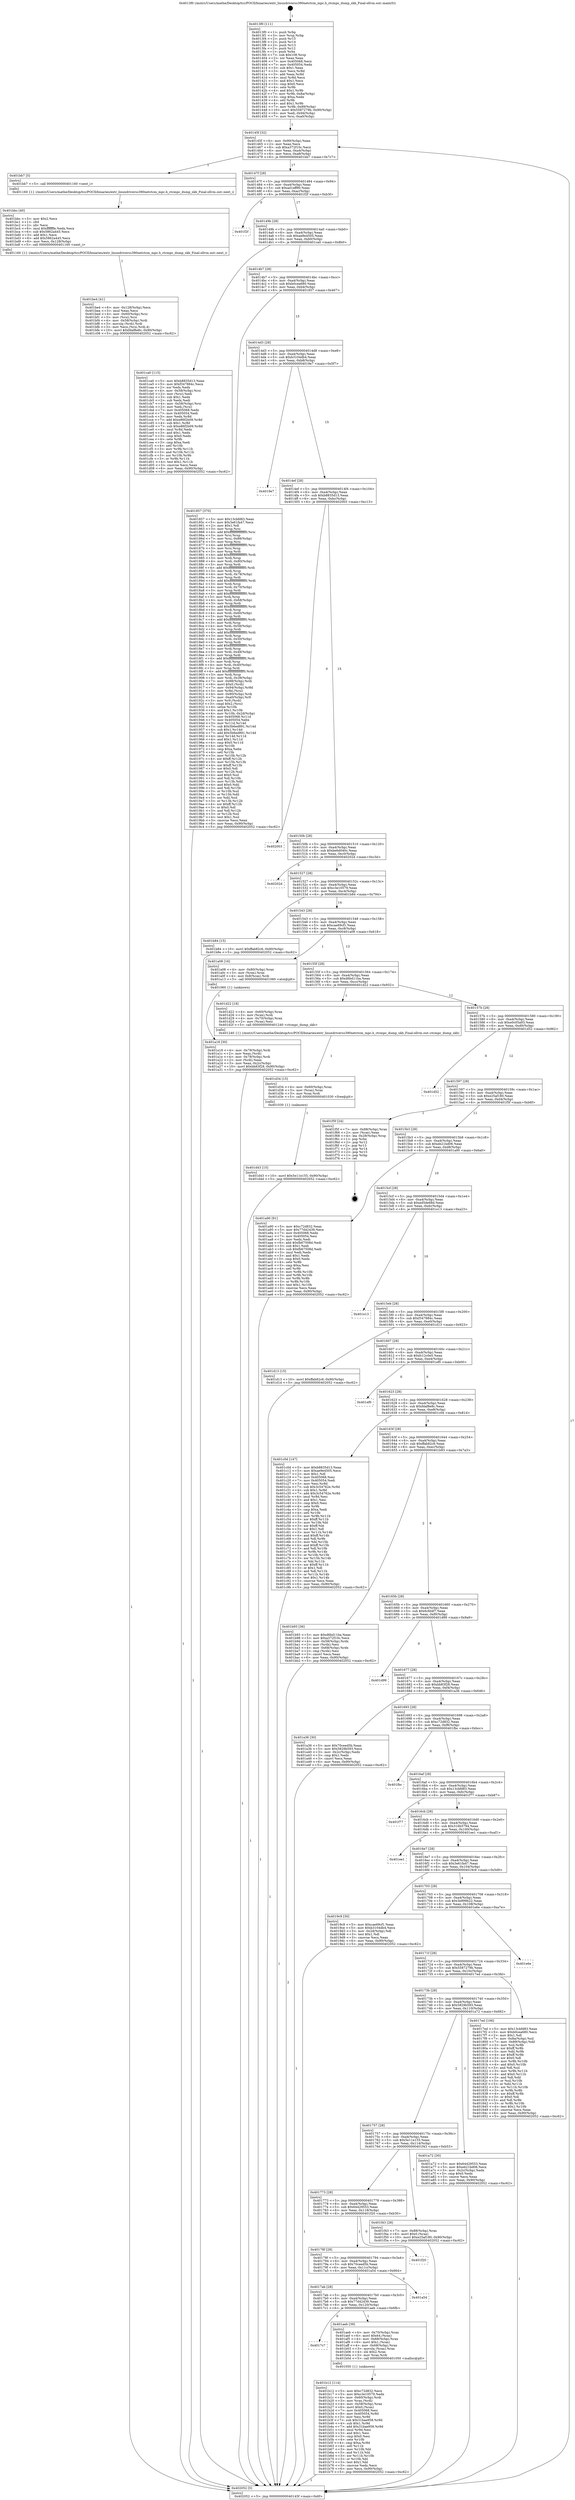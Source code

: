 digraph "0x4013f0" {
  label = "0x4013f0 (/mnt/c/Users/mathe/Desktop/tcc/POCII/binaries/extr_linuxdriverss390netctcm_mpc.h_ctcmpc_dump_skb_Final-ollvm.out::main(0))"
  labelloc = "t"
  node[shape=record]

  Entry [label="",width=0.3,height=0.3,shape=circle,fillcolor=black,style=filled]
  "0x40145f" [label="{
     0x40145f [32]\l
     | [instrs]\l
     &nbsp;&nbsp;0x40145f \<+6\>: mov -0x90(%rbp),%eax\l
     &nbsp;&nbsp;0x401465 \<+2\>: mov %eax,%ecx\l
     &nbsp;&nbsp;0x401467 \<+6\>: sub $0xa372f10c,%ecx\l
     &nbsp;&nbsp;0x40146d \<+6\>: mov %eax,-0xa4(%rbp)\l
     &nbsp;&nbsp;0x401473 \<+6\>: mov %ecx,-0xa8(%rbp)\l
     &nbsp;&nbsp;0x401479 \<+6\>: je 0000000000401bb7 \<main+0x7c7\>\l
  }"]
  "0x401bb7" [label="{
     0x401bb7 [5]\l
     | [instrs]\l
     &nbsp;&nbsp;0x401bb7 \<+5\>: call 0000000000401160 \<next_i\>\l
     | [calls]\l
     &nbsp;&nbsp;0x401160 \{1\} (/mnt/c/Users/mathe/Desktop/tcc/POCII/binaries/extr_linuxdriverss390netctcm_mpc.h_ctcmpc_dump_skb_Final-ollvm.out::next_i)\l
  }"]
  "0x40147f" [label="{
     0x40147f [28]\l
     | [instrs]\l
     &nbsp;&nbsp;0x40147f \<+5\>: jmp 0000000000401484 \<main+0x94\>\l
     &nbsp;&nbsp;0x401484 \<+6\>: mov -0xa4(%rbp),%eax\l
     &nbsp;&nbsp;0x40148a \<+5\>: sub $0xad1eff90,%eax\l
     &nbsp;&nbsp;0x40148f \<+6\>: mov %eax,-0xac(%rbp)\l
     &nbsp;&nbsp;0x401495 \<+6\>: je 0000000000401f2f \<main+0xb3f\>\l
  }"]
  Exit [label="",width=0.3,height=0.3,shape=circle,fillcolor=black,style=filled,peripheries=2]
  "0x401f2f" [label="{
     0x401f2f\l
  }", style=dashed]
  "0x40149b" [label="{
     0x40149b [28]\l
     | [instrs]\l
     &nbsp;&nbsp;0x40149b \<+5\>: jmp 00000000004014a0 \<main+0xb0\>\l
     &nbsp;&nbsp;0x4014a0 \<+6\>: mov -0xa4(%rbp),%eax\l
     &nbsp;&nbsp;0x4014a6 \<+5\>: sub $0xae9e4505,%eax\l
     &nbsp;&nbsp;0x4014ab \<+6\>: mov %eax,-0xb0(%rbp)\l
     &nbsp;&nbsp;0x4014b1 \<+6\>: je 0000000000401ca0 \<main+0x8b0\>\l
  }"]
  "0x401d43" [label="{
     0x401d43 [15]\l
     | [instrs]\l
     &nbsp;&nbsp;0x401d43 \<+10\>: movl $0x5e11e155,-0x90(%rbp)\l
     &nbsp;&nbsp;0x401d4d \<+5\>: jmp 0000000000402052 \<main+0xc62\>\l
  }"]
  "0x401ca0" [label="{
     0x401ca0 [115]\l
     | [instrs]\l
     &nbsp;&nbsp;0x401ca0 \<+5\>: mov $0xb8835d13,%eax\l
     &nbsp;&nbsp;0x401ca5 \<+5\>: mov $0xf347884c,%ecx\l
     &nbsp;&nbsp;0x401caa \<+2\>: xor %edx,%edx\l
     &nbsp;&nbsp;0x401cac \<+4\>: mov -0x58(%rbp),%rsi\l
     &nbsp;&nbsp;0x401cb0 \<+2\>: mov (%rsi),%edi\l
     &nbsp;&nbsp;0x401cb2 \<+3\>: sub $0x1,%edx\l
     &nbsp;&nbsp;0x401cb5 \<+2\>: sub %edx,%edi\l
     &nbsp;&nbsp;0x401cb7 \<+4\>: mov -0x58(%rbp),%rsi\l
     &nbsp;&nbsp;0x401cbb \<+2\>: mov %edi,(%rsi)\l
     &nbsp;&nbsp;0x401cbd \<+7\>: mov 0x405068,%edx\l
     &nbsp;&nbsp;0x401cc4 \<+7\>: mov 0x405054,%edi\l
     &nbsp;&nbsp;0x401ccb \<+3\>: mov %edx,%r8d\l
     &nbsp;&nbsp;0x401cce \<+7\>: add $0xe86f2b09,%r8d\l
     &nbsp;&nbsp;0x401cd5 \<+4\>: sub $0x1,%r8d\l
     &nbsp;&nbsp;0x401cd9 \<+7\>: sub $0xe86f2b09,%r8d\l
     &nbsp;&nbsp;0x401ce0 \<+4\>: imul %r8d,%edx\l
     &nbsp;&nbsp;0x401ce4 \<+3\>: and $0x1,%edx\l
     &nbsp;&nbsp;0x401ce7 \<+3\>: cmp $0x0,%edx\l
     &nbsp;&nbsp;0x401cea \<+4\>: sete %r9b\l
     &nbsp;&nbsp;0x401cee \<+3\>: cmp $0xa,%edi\l
     &nbsp;&nbsp;0x401cf1 \<+4\>: setl %r10b\l
     &nbsp;&nbsp;0x401cf5 \<+3\>: mov %r9b,%r11b\l
     &nbsp;&nbsp;0x401cf8 \<+3\>: and %r10b,%r11b\l
     &nbsp;&nbsp;0x401cfb \<+3\>: xor %r10b,%r9b\l
     &nbsp;&nbsp;0x401cfe \<+3\>: or %r9b,%r11b\l
     &nbsp;&nbsp;0x401d01 \<+4\>: test $0x1,%r11b\l
     &nbsp;&nbsp;0x401d05 \<+3\>: cmovne %ecx,%eax\l
     &nbsp;&nbsp;0x401d08 \<+6\>: mov %eax,-0x90(%rbp)\l
     &nbsp;&nbsp;0x401d0e \<+5\>: jmp 0000000000402052 \<main+0xc62\>\l
  }"]
  "0x4014b7" [label="{
     0x4014b7 [28]\l
     | [instrs]\l
     &nbsp;&nbsp;0x4014b7 \<+5\>: jmp 00000000004014bc \<main+0xcc\>\l
     &nbsp;&nbsp;0x4014bc \<+6\>: mov -0xa4(%rbp),%eax\l
     &nbsp;&nbsp;0x4014c2 \<+5\>: sub $0xb0cea680,%eax\l
     &nbsp;&nbsp;0x4014c7 \<+6\>: mov %eax,-0xb4(%rbp)\l
     &nbsp;&nbsp;0x4014cd \<+6\>: je 0000000000401857 \<main+0x467\>\l
  }"]
  "0x401d34" [label="{
     0x401d34 [15]\l
     | [instrs]\l
     &nbsp;&nbsp;0x401d34 \<+4\>: mov -0x60(%rbp),%rax\l
     &nbsp;&nbsp;0x401d38 \<+3\>: mov (%rax),%rax\l
     &nbsp;&nbsp;0x401d3b \<+3\>: mov %rax,%rdi\l
     &nbsp;&nbsp;0x401d3e \<+5\>: call 0000000000401030 \<free@plt\>\l
     | [calls]\l
     &nbsp;&nbsp;0x401030 \{1\} (unknown)\l
  }"]
  "0x401857" [label="{
     0x401857 [370]\l
     | [instrs]\l
     &nbsp;&nbsp;0x401857 \<+5\>: mov $0x13cbfd83,%eax\l
     &nbsp;&nbsp;0x40185c \<+5\>: mov $0x3e61fa47,%ecx\l
     &nbsp;&nbsp;0x401861 \<+2\>: mov $0x1,%dl\l
     &nbsp;&nbsp;0x401863 \<+3\>: mov %rsp,%rsi\l
     &nbsp;&nbsp;0x401866 \<+4\>: add $0xfffffffffffffff0,%rsi\l
     &nbsp;&nbsp;0x40186a \<+3\>: mov %rsi,%rsp\l
     &nbsp;&nbsp;0x40186d \<+7\>: mov %rsi,-0x88(%rbp)\l
     &nbsp;&nbsp;0x401874 \<+3\>: mov %rsp,%rsi\l
     &nbsp;&nbsp;0x401877 \<+4\>: add $0xfffffffffffffff0,%rsi\l
     &nbsp;&nbsp;0x40187b \<+3\>: mov %rsi,%rsp\l
     &nbsp;&nbsp;0x40187e \<+3\>: mov %rsp,%rdi\l
     &nbsp;&nbsp;0x401881 \<+4\>: add $0xfffffffffffffff0,%rdi\l
     &nbsp;&nbsp;0x401885 \<+3\>: mov %rdi,%rsp\l
     &nbsp;&nbsp;0x401888 \<+4\>: mov %rdi,-0x80(%rbp)\l
     &nbsp;&nbsp;0x40188c \<+3\>: mov %rsp,%rdi\l
     &nbsp;&nbsp;0x40188f \<+4\>: add $0xfffffffffffffff0,%rdi\l
     &nbsp;&nbsp;0x401893 \<+3\>: mov %rdi,%rsp\l
     &nbsp;&nbsp;0x401896 \<+4\>: mov %rdi,-0x78(%rbp)\l
     &nbsp;&nbsp;0x40189a \<+3\>: mov %rsp,%rdi\l
     &nbsp;&nbsp;0x40189d \<+4\>: add $0xfffffffffffffff0,%rdi\l
     &nbsp;&nbsp;0x4018a1 \<+3\>: mov %rdi,%rsp\l
     &nbsp;&nbsp;0x4018a4 \<+4\>: mov %rdi,-0x70(%rbp)\l
     &nbsp;&nbsp;0x4018a8 \<+3\>: mov %rsp,%rdi\l
     &nbsp;&nbsp;0x4018ab \<+4\>: add $0xfffffffffffffff0,%rdi\l
     &nbsp;&nbsp;0x4018af \<+3\>: mov %rdi,%rsp\l
     &nbsp;&nbsp;0x4018b2 \<+4\>: mov %rdi,-0x68(%rbp)\l
     &nbsp;&nbsp;0x4018b6 \<+3\>: mov %rsp,%rdi\l
     &nbsp;&nbsp;0x4018b9 \<+4\>: add $0xfffffffffffffff0,%rdi\l
     &nbsp;&nbsp;0x4018bd \<+3\>: mov %rdi,%rsp\l
     &nbsp;&nbsp;0x4018c0 \<+4\>: mov %rdi,-0x60(%rbp)\l
     &nbsp;&nbsp;0x4018c4 \<+3\>: mov %rsp,%rdi\l
     &nbsp;&nbsp;0x4018c7 \<+4\>: add $0xfffffffffffffff0,%rdi\l
     &nbsp;&nbsp;0x4018cb \<+3\>: mov %rdi,%rsp\l
     &nbsp;&nbsp;0x4018ce \<+4\>: mov %rdi,-0x58(%rbp)\l
     &nbsp;&nbsp;0x4018d2 \<+3\>: mov %rsp,%rdi\l
     &nbsp;&nbsp;0x4018d5 \<+4\>: add $0xfffffffffffffff0,%rdi\l
     &nbsp;&nbsp;0x4018d9 \<+3\>: mov %rdi,%rsp\l
     &nbsp;&nbsp;0x4018dc \<+4\>: mov %rdi,-0x50(%rbp)\l
     &nbsp;&nbsp;0x4018e0 \<+3\>: mov %rsp,%rdi\l
     &nbsp;&nbsp;0x4018e3 \<+4\>: add $0xfffffffffffffff0,%rdi\l
     &nbsp;&nbsp;0x4018e7 \<+3\>: mov %rdi,%rsp\l
     &nbsp;&nbsp;0x4018ea \<+4\>: mov %rdi,-0x48(%rbp)\l
     &nbsp;&nbsp;0x4018ee \<+3\>: mov %rsp,%rdi\l
     &nbsp;&nbsp;0x4018f1 \<+4\>: add $0xfffffffffffffff0,%rdi\l
     &nbsp;&nbsp;0x4018f5 \<+3\>: mov %rdi,%rsp\l
     &nbsp;&nbsp;0x4018f8 \<+4\>: mov %rdi,-0x40(%rbp)\l
     &nbsp;&nbsp;0x4018fc \<+3\>: mov %rsp,%rdi\l
     &nbsp;&nbsp;0x4018ff \<+4\>: add $0xfffffffffffffff0,%rdi\l
     &nbsp;&nbsp;0x401903 \<+3\>: mov %rdi,%rsp\l
     &nbsp;&nbsp;0x401906 \<+4\>: mov %rdi,-0x38(%rbp)\l
     &nbsp;&nbsp;0x40190a \<+7\>: mov -0x88(%rbp),%rdi\l
     &nbsp;&nbsp;0x401911 \<+6\>: movl $0x0,(%rdi)\l
     &nbsp;&nbsp;0x401917 \<+7\>: mov -0x94(%rbp),%r8d\l
     &nbsp;&nbsp;0x40191e \<+3\>: mov %r8d,(%rsi)\l
     &nbsp;&nbsp;0x401921 \<+4\>: mov -0x80(%rbp),%rdi\l
     &nbsp;&nbsp;0x401925 \<+7\>: mov -0xa0(%rbp),%r9\l
     &nbsp;&nbsp;0x40192c \<+3\>: mov %r9,(%rdi)\l
     &nbsp;&nbsp;0x40192f \<+3\>: cmpl $0x2,(%rsi)\l
     &nbsp;&nbsp;0x401932 \<+4\>: setne %r10b\l
     &nbsp;&nbsp;0x401936 \<+4\>: and $0x1,%r10b\l
     &nbsp;&nbsp;0x40193a \<+4\>: mov %r10b,-0x2d(%rbp)\l
     &nbsp;&nbsp;0x40193e \<+8\>: mov 0x405068,%r11d\l
     &nbsp;&nbsp;0x401946 \<+7\>: mov 0x405054,%ebx\l
     &nbsp;&nbsp;0x40194d \<+3\>: mov %r11d,%r14d\l
     &nbsp;&nbsp;0x401950 \<+7\>: sub $0x5b6ed891,%r14d\l
     &nbsp;&nbsp;0x401957 \<+4\>: sub $0x1,%r14d\l
     &nbsp;&nbsp;0x40195b \<+7\>: add $0x5b6ed891,%r14d\l
     &nbsp;&nbsp;0x401962 \<+4\>: imul %r14d,%r11d\l
     &nbsp;&nbsp;0x401966 \<+4\>: and $0x1,%r11d\l
     &nbsp;&nbsp;0x40196a \<+4\>: cmp $0x0,%r11d\l
     &nbsp;&nbsp;0x40196e \<+4\>: sete %r10b\l
     &nbsp;&nbsp;0x401972 \<+3\>: cmp $0xa,%ebx\l
     &nbsp;&nbsp;0x401975 \<+4\>: setl %r15b\l
     &nbsp;&nbsp;0x401979 \<+3\>: mov %r10b,%r12b\l
     &nbsp;&nbsp;0x40197c \<+4\>: xor $0xff,%r12b\l
     &nbsp;&nbsp;0x401980 \<+3\>: mov %r15b,%r13b\l
     &nbsp;&nbsp;0x401983 \<+4\>: xor $0xff,%r13b\l
     &nbsp;&nbsp;0x401987 \<+3\>: xor $0x0,%dl\l
     &nbsp;&nbsp;0x40198a \<+3\>: mov %r12b,%sil\l
     &nbsp;&nbsp;0x40198d \<+4\>: and $0x0,%sil\l
     &nbsp;&nbsp;0x401991 \<+3\>: and %dl,%r10b\l
     &nbsp;&nbsp;0x401994 \<+3\>: mov %r13b,%dil\l
     &nbsp;&nbsp;0x401997 \<+4\>: and $0x0,%dil\l
     &nbsp;&nbsp;0x40199b \<+3\>: and %dl,%r15b\l
     &nbsp;&nbsp;0x40199e \<+3\>: or %r10b,%sil\l
     &nbsp;&nbsp;0x4019a1 \<+3\>: or %r15b,%dil\l
     &nbsp;&nbsp;0x4019a4 \<+3\>: xor %dil,%sil\l
     &nbsp;&nbsp;0x4019a7 \<+3\>: or %r13b,%r12b\l
     &nbsp;&nbsp;0x4019aa \<+4\>: xor $0xff,%r12b\l
     &nbsp;&nbsp;0x4019ae \<+3\>: or $0x0,%dl\l
     &nbsp;&nbsp;0x4019b1 \<+3\>: and %dl,%r12b\l
     &nbsp;&nbsp;0x4019b4 \<+3\>: or %r12b,%sil\l
     &nbsp;&nbsp;0x4019b7 \<+4\>: test $0x1,%sil\l
     &nbsp;&nbsp;0x4019bb \<+3\>: cmovne %ecx,%eax\l
     &nbsp;&nbsp;0x4019be \<+6\>: mov %eax,-0x90(%rbp)\l
     &nbsp;&nbsp;0x4019c4 \<+5\>: jmp 0000000000402052 \<main+0xc62\>\l
  }"]
  "0x4014d3" [label="{
     0x4014d3 [28]\l
     | [instrs]\l
     &nbsp;&nbsp;0x4014d3 \<+5\>: jmp 00000000004014d8 \<main+0xe8\>\l
     &nbsp;&nbsp;0x4014d8 \<+6\>: mov -0xa4(%rbp),%eax\l
     &nbsp;&nbsp;0x4014de \<+5\>: sub $0xb3104db4,%eax\l
     &nbsp;&nbsp;0x4014e3 \<+6\>: mov %eax,-0xb8(%rbp)\l
     &nbsp;&nbsp;0x4014e9 \<+6\>: je 00000000004019e7 \<main+0x5f7\>\l
  }"]
  "0x401be4" [label="{
     0x401be4 [41]\l
     | [instrs]\l
     &nbsp;&nbsp;0x401be4 \<+6\>: mov -0x128(%rbp),%ecx\l
     &nbsp;&nbsp;0x401bea \<+3\>: imul %eax,%ecx\l
     &nbsp;&nbsp;0x401bed \<+4\>: mov -0x60(%rbp),%rsi\l
     &nbsp;&nbsp;0x401bf1 \<+3\>: mov (%rsi),%rsi\l
     &nbsp;&nbsp;0x401bf4 \<+4\>: mov -0x58(%rbp),%rdi\l
     &nbsp;&nbsp;0x401bf8 \<+3\>: movslq (%rdi),%rdi\l
     &nbsp;&nbsp;0x401bfb \<+3\>: mov %ecx,(%rsi,%rdi,4)\l
     &nbsp;&nbsp;0x401bfe \<+10\>: movl $0xfdaf8e8c,-0x90(%rbp)\l
     &nbsp;&nbsp;0x401c08 \<+5\>: jmp 0000000000402052 \<main+0xc62\>\l
  }"]
  "0x4019e7" [label="{
     0x4019e7\l
  }", style=dashed]
  "0x4014ef" [label="{
     0x4014ef [28]\l
     | [instrs]\l
     &nbsp;&nbsp;0x4014ef \<+5\>: jmp 00000000004014f4 \<main+0x104\>\l
     &nbsp;&nbsp;0x4014f4 \<+6\>: mov -0xa4(%rbp),%eax\l
     &nbsp;&nbsp;0x4014fa \<+5\>: sub $0xb8835d13,%eax\l
     &nbsp;&nbsp;0x4014ff \<+6\>: mov %eax,-0xbc(%rbp)\l
     &nbsp;&nbsp;0x401505 \<+6\>: je 0000000000402003 \<main+0xc13\>\l
  }"]
  "0x401bbc" [label="{
     0x401bbc [40]\l
     | [instrs]\l
     &nbsp;&nbsp;0x401bbc \<+5\>: mov $0x2,%ecx\l
     &nbsp;&nbsp;0x401bc1 \<+1\>: cltd\l
     &nbsp;&nbsp;0x401bc2 \<+2\>: idiv %ecx\l
     &nbsp;&nbsp;0x401bc4 \<+6\>: imul $0xfffffffe,%edx,%ecx\l
     &nbsp;&nbsp;0x401bca \<+6\>: sub $0x5862a445,%ecx\l
     &nbsp;&nbsp;0x401bd0 \<+3\>: add $0x1,%ecx\l
     &nbsp;&nbsp;0x401bd3 \<+6\>: add $0x5862a445,%ecx\l
     &nbsp;&nbsp;0x401bd9 \<+6\>: mov %ecx,-0x128(%rbp)\l
     &nbsp;&nbsp;0x401bdf \<+5\>: call 0000000000401160 \<next_i\>\l
     | [calls]\l
     &nbsp;&nbsp;0x401160 \{1\} (/mnt/c/Users/mathe/Desktop/tcc/POCII/binaries/extr_linuxdriverss390netctcm_mpc.h_ctcmpc_dump_skb_Final-ollvm.out::next_i)\l
  }"]
  "0x402003" [label="{
     0x402003\l
  }", style=dashed]
  "0x40150b" [label="{
     0x40150b [28]\l
     | [instrs]\l
     &nbsp;&nbsp;0x40150b \<+5\>: jmp 0000000000401510 \<main+0x120\>\l
     &nbsp;&nbsp;0x401510 \<+6\>: mov -0xa4(%rbp),%eax\l
     &nbsp;&nbsp;0x401516 \<+5\>: sub $0xbe6d040c,%eax\l
     &nbsp;&nbsp;0x40151b \<+6\>: mov %eax,-0xc0(%rbp)\l
     &nbsp;&nbsp;0x401521 \<+6\>: je 000000000040202d \<main+0xc3d\>\l
  }"]
  "0x401b12" [label="{
     0x401b12 [114]\l
     | [instrs]\l
     &nbsp;&nbsp;0x401b12 \<+5\>: mov $0xc72d832,%ecx\l
     &nbsp;&nbsp;0x401b17 \<+5\>: mov $0xc3e10579,%edx\l
     &nbsp;&nbsp;0x401b1c \<+4\>: mov -0x60(%rbp),%rdi\l
     &nbsp;&nbsp;0x401b20 \<+3\>: mov %rax,(%rdi)\l
     &nbsp;&nbsp;0x401b23 \<+4\>: mov -0x58(%rbp),%rax\l
     &nbsp;&nbsp;0x401b27 \<+6\>: movl $0x0,(%rax)\l
     &nbsp;&nbsp;0x401b2d \<+7\>: mov 0x405068,%esi\l
     &nbsp;&nbsp;0x401b34 \<+8\>: mov 0x405054,%r8d\l
     &nbsp;&nbsp;0x401b3c \<+3\>: mov %esi,%r9d\l
     &nbsp;&nbsp;0x401b3f \<+7\>: sub $0x31bae958,%r9d\l
     &nbsp;&nbsp;0x401b46 \<+4\>: sub $0x1,%r9d\l
     &nbsp;&nbsp;0x401b4a \<+7\>: add $0x31bae958,%r9d\l
     &nbsp;&nbsp;0x401b51 \<+4\>: imul %r9d,%esi\l
     &nbsp;&nbsp;0x401b55 \<+3\>: and $0x1,%esi\l
     &nbsp;&nbsp;0x401b58 \<+3\>: cmp $0x0,%esi\l
     &nbsp;&nbsp;0x401b5b \<+4\>: sete %r10b\l
     &nbsp;&nbsp;0x401b5f \<+4\>: cmp $0xa,%r8d\l
     &nbsp;&nbsp;0x401b63 \<+4\>: setl %r11b\l
     &nbsp;&nbsp;0x401b67 \<+3\>: mov %r10b,%bl\l
     &nbsp;&nbsp;0x401b6a \<+3\>: and %r11b,%bl\l
     &nbsp;&nbsp;0x401b6d \<+3\>: xor %r11b,%r10b\l
     &nbsp;&nbsp;0x401b70 \<+3\>: or %r10b,%bl\l
     &nbsp;&nbsp;0x401b73 \<+3\>: test $0x1,%bl\l
     &nbsp;&nbsp;0x401b76 \<+3\>: cmovne %edx,%ecx\l
     &nbsp;&nbsp;0x401b79 \<+6\>: mov %ecx,-0x90(%rbp)\l
     &nbsp;&nbsp;0x401b7f \<+5\>: jmp 0000000000402052 \<main+0xc62\>\l
  }"]
  "0x40202d" [label="{
     0x40202d\l
  }", style=dashed]
  "0x401527" [label="{
     0x401527 [28]\l
     | [instrs]\l
     &nbsp;&nbsp;0x401527 \<+5\>: jmp 000000000040152c \<main+0x13c\>\l
     &nbsp;&nbsp;0x40152c \<+6\>: mov -0xa4(%rbp),%eax\l
     &nbsp;&nbsp;0x401532 \<+5\>: sub $0xc3e10579,%eax\l
     &nbsp;&nbsp;0x401537 \<+6\>: mov %eax,-0xc4(%rbp)\l
     &nbsp;&nbsp;0x40153d \<+6\>: je 0000000000401b84 \<main+0x794\>\l
  }"]
  "0x4017c7" [label="{
     0x4017c7\l
  }", style=dashed]
  "0x401b84" [label="{
     0x401b84 [15]\l
     | [instrs]\l
     &nbsp;&nbsp;0x401b84 \<+10\>: movl $0xffab82c6,-0x90(%rbp)\l
     &nbsp;&nbsp;0x401b8e \<+5\>: jmp 0000000000402052 \<main+0xc62\>\l
  }"]
  "0x401543" [label="{
     0x401543 [28]\l
     | [instrs]\l
     &nbsp;&nbsp;0x401543 \<+5\>: jmp 0000000000401548 \<main+0x158\>\l
     &nbsp;&nbsp;0x401548 \<+6\>: mov -0xa4(%rbp),%eax\l
     &nbsp;&nbsp;0x40154e \<+5\>: sub $0xcae69cf1,%eax\l
     &nbsp;&nbsp;0x401553 \<+6\>: mov %eax,-0xc8(%rbp)\l
     &nbsp;&nbsp;0x401559 \<+6\>: je 0000000000401a08 \<main+0x618\>\l
  }"]
  "0x401aeb" [label="{
     0x401aeb [39]\l
     | [instrs]\l
     &nbsp;&nbsp;0x401aeb \<+4\>: mov -0x70(%rbp),%rax\l
     &nbsp;&nbsp;0x401aef \<+6\>: movl $0x64,(%rax)\l
     &nbsp;&nbsp;0x401af5 \<+4\>: mov -0x68(%rbp),%rax\l
     &nbsp;&nbsp;0x401af9 \<+6\>: movl $0x1,(%rax)\l
     &nbsp;&nbsp;0x401aff \<+4\>: mov -0x68(%rbp),%rax\l
     &nbsp;&nbsp;0x401b03 \<+3\>: movslq (%rax),%rax\l
     &nbsp;&nbsp;0x401b06 \<+4\>: shl $0x2,%rax\l
     &nbsp;&nbsp;0x401b0a \<+3\>: mov %rax,%rdi\l
     &nbsp;&nbsp;0x401b0d \<+5\>: call 0000000000401050 \<malloc@plt\>\l
     | [calls]\l
     &nbsp;&nbsp;0x401050 \{1\} (unknown)\l
  }"]
  "0x401a08" [label="{
     0x401a08 [16]\l
     | [instrs]\l
     &nbsp;&nbsp;0x401a08 \<+4\>: mov -0x80(%rbp),%rax\l
     &nbsp;&nbsp;0x401a0c \<+3\>: mov (%rax),%rax\l
     &nbsp;&nbsp;0x401a0f \<+4\>: mov 0x8(%rax),%rdi\l
     &nbsp;&nbsp;0x401a13 \<+5\>: call 0000000000401060 \<atoi@plt\>\l
     | [calls]\l
     &nbsp;&nbsp;0x401060 \{1\} (unknown)\l
  }"]
  "0x40155f" [label="{
     0x40155f [28]\l
     | [instrs]\l
     &nbsp;&nbsp;0x40155f \<+5\>: jmp 0000000000401564 \<main+0x174\>\l
     &nbsp;&nbsp;0x401564 \<+6\>: mov -0xa4(%rbp),%eax\l
     &nbsp;&nbsp;0x40156a \<+5\>: sub $0xd6bd11ba,%eax\l
     &nbsp;&nbsp;0x40156f \<+6\>: mov %eax,-0xcc(%rbp)\l
     &nbsp;&nbsp;0x401575 \<+6\>: je 0000000000401d22 \<main+0x932\>\l
  }"]
  "0x4017ab" [label="{
     0x4017ab [28]\l
     | [instrs]\l
     &nbsp;&nbsp;0x4017ab \<+5\>: jmp 00000000004017b0 \<main+0x3c0\>\l
     &nbsp;&nbsp;0x4017b0 \<+6\>: mov -0xa4(%rbp),%eax\l
     &nbsp;&nbsp;0x4017b6 \<+5\>: sub $0x77d42439,%eax\l
     &nbsp;&nbsp;0x4017bb \<+6\>: mov %eax,-0x120(%rbp)\l
     &nbsp;&nbsp;0x4017c1 \<+6\>: je 0000000000401aeb \<main+0x6fb\>\l
  }"]
  "0x401d22" [label="{
     0x401d22 [18]\l
     | [instrs]\l
     &nbsp;&nbsp;0x401d22 \<+4\>: mov -0x60(%rbp),%rax\l
     &nbsp;&nbsp;0x401d26 \<+3\>: mov (%rax),%rdi\l
     &nbsp;&nbsp;0x401d29 \<+4\>: mov -0x70(%rbp),%rax\l
     &nbsp;&nbsp;0x401d2d \<+2\>: mov (%rax),%esi\l
     &nbsp;&nbsp;0x401d2f \<+5\>: call 0000000000401240 \<ctcmpc_dump_skb\>\l
     | [calls]\l
     &nbsp;&nbsp;0x401240 \{1\} (/mnt/c/Users/mathe/Desktop/tcc/POCII/binaries/extr_linuxdriverss390netctcm_mpc.h_ctcmpc_dump_skb_Final-ollvm.out::ctcmpc_dump_skb)\l
  }"]
  "0x40157b" [label="{
     0x40157b [28]\l
     | [instrs]\l
     &nbsp;&nbsp;0x40157b \<+5\>: jmp 0000000000401580 \<main+0x190\>\l
     &nbsp;&nbsp;0x401580 \<+6\>: mov -0xa4(%rbp),%eax\l
     &nbsp;&nbsp;0x401586 \<+5\>: sub $0xe0c05a93,%eax\l
     &nbsp;&nbsp;0x40158b \<+6\>: mov %eax,-0xd0(%rbp)\l
     &nbsp;&nbsp;0x401591 \<+6\>: je 0000000000401d52 \<main+0x962\>\l
  }"]
  "0x401a54" [label="{
     0x401a54\l
  }", style=dashed]
  "0x401d52" [label="{
     0x401d52\l
  }", style=dashed]
  "0x401597" [label="{
     0x401597 [28]\l
     | [instrs]\l
     &nbsp;&nbsp;0x401597 \<+5\>: jmp 000000000040159c \<main+0x1ac\>\l
     &nbsp;&nbsp;0x40159c \<+6\>: mov -0xa4(%rbp),%eax\l
     &nbsp;&nbsp;0x4015a2 \<+5\>: sub $0xe25af180,%eax\l
     &nbsp;&nbsp;0x4015a7 \<+6\>: mov %eax,-0xd4(%rbp)\l
     &nbsp;&nbsp;0x4015ad \<+6\>: je 0000000000401f5f \<main+0xb6f\>\l
  }"]
  "0x40178f" [label="{
     0x40178f [28]\l
     | [instrs]\l
     &nbsp;&nbsp;0x40178f \<+5\>: jmp 0000000000401794 \<main+0x3a4\>\l
     &nbsp;&nbsp;0x401794 \<+6\>: mov -0xa4(%rbp),%eax\l
     &nbsp;&nbsp;0x40179a \<+5\>: sub $0x70ceed5b,%eax\l
     &nbsp;&nbsp;0x40179f \<+6\>: mov %eax,-0x11c(%rbp)\l
     &nbsp;&nbsp;0x4017a5 \<+6\>: je 0000000000401a54 \<main+0x664\>\l
  }"]
  "0x401f5f" [label="{
     0x401f5f [24]\l
     | [instrs]\l
     &nbsp;&nbsp;0x401f5f \<+7\>: mov -0x88(%rbp),%rax\l
     &nbsp;&nbsp;0x401f66 \<+2\>: mov (%rax),%eax\l
     &nbsp;&nbsp;0x401f68 \<+4\>: lea -0x28(%rbp),%rsp\l
     &nbsp;&nbsp;0x401f6c \<+1\>: pop %rbx\l
     &nbsp;&nbsp;0x401f6d \<+2\>: pop %r12\l
     &nbsp;&nbsp;0x401f6f \<+2\>: pop %r13\l
     &nbsp;&nbsp;0x401f71 \<+2\>: pop %r14\l
     &nbsp;&nbsp;0x401f73 \<+2\>: pop %r15\l
     &nbsp;&nbsp;0x401f75 \<+1\>: pop %rbp\l
     &nbsp;&nbsp;0x401f76 \<+1\>: ret\l
  }"]
  "0x4015b3" [label="{
     0x4015b3 [28]\l
     | [instrs]\l
     &nbsp;&nbsp;0x4015b3 \<+5\>: jmp 00000000004015b8 \<main+0x1c8\>\l
     &nbsp;&nbsp;0x4015b8 \<+6\>: mov -0xa4(%rbp),%eax\l
     &nbsp;&nbsp;0x4015be \<+5\>: sub $0xeb21bd06,%eax\l
     &nbsp;&nbsp;0x4015c3 \<+6\>: mov %eax,-0xd8(%rbp)\l
     &nbsp;&nbsp;0x4015c9 \<+6\>: je 0000000000401a90 \<main+0x6a0\>\l
  }"]
  "0x401f20" [label="{
     0x401f20\l
  }", style=dashed]
  "0x401a90" [label="{
     0x401a90 [91]\l
     | [instrs]\l
     &nbsp;&nbsp;0x401a90 \<+5\>: mov $0xc72d832,%eax\l
     &nbsp;&nbsp;0x401a95 \<+5\>: mov $0x77d42439,%ecx\l
     &nbsp;&nbsp;0x401a9a \<+7\>: mov 0x405068,%edx\l
     &nbsp;&nbsp;0x401aa1 \<+7\>: mov 0x405054,%esi\l
     &nbsp;&nbsp;0x401aa8 \<+2\>: mov %edx,%edi\l
     &nbsp;&nbsp;0x401aaa \<+6\>: add $0xfb67508d,%edi\l
     &nbsp;&nbsp;0x401ab0 \<+3\>: sub $0x1,%edi\l
     &nbsp;&nbsp;0x401ab3 \<+6\>: sub $0xfb67508d,%edi\l
     &nbsp;&nbsp;0x401ab9 \<+3\>: imul %edi,%edx\l
     &nbsp;&nbsp;0x401abc \<+3\>: and $0x1,%edx\l
     &nbsp;&nbsp;0x401abf \<+3\>: cmp $0x0,%edx\l
     &nbsp;&nbsp;0x401ac2 \<+4\>: sete %r8b\l
     &nbsp;&nbsp;0x401ac6 \<+3\>: cmp $0xa,%esi\l
     &nbsp;&nbsp;0x401ac9 \<+4\>: setl %r9b\l
     &nbsp;&nbsp;0x401acd \<+3\>: mov %r8b,%r10b\l
     &nbsp;&nbsp;0x401ad0 \<+3\>: and %r9b,%r10b\l
     &nbsp;&nbsp;0x401ad3 \<+3\>: xor %r9b,%r8b\l
     &nbsp;&nbsp;0x401ad6 \<+3\>: or %r8b,%r10b\l
     &nbsp;&nbsp;0x401ad9 \<+4\>: test $0x1,%r10b\l
     &nbsp;&nbsp;0x401add \<+3\>: cmovne %ecx,%eax\l
     &nbsp;&nbsp;0x401ae0 \<+6\>: mov %eax,-0x90(%rbp)\l
     &nbsp;&nbsp;0x401ae6 \<+5\>: jmp 0000000000402052 \<main+0xc62\>\l
  }"]
  "0x4015cf" [label="{
     0x4015cf [28]\l
     | [instrs]\l
     &nbsp;&nbsp;0x4015cf \<+5\>: jmp 00000000004015d4 \<main+0x1e4\>\l
     &nbsp;&nbsp;0x4015d4 \<+6\>: mov -0xa4(%rbp),%eax\l
     &nbsp;&nbsp;0x4015da \<+5\>: sub $0xed5de68d,%eax\l
     &nbsp;&nbsp;0x4015df \<+6\>: mov %eax,-0xdc(%rbp)\l
     &nbsp;&nbsp;0x4015e5 \<+6\>: je 0000000000401e13 \<main+0xa23\>\l
  }"]
  "0x401773" [label="{
     0x401773 [28]\l
     | [instrs]\l
     &nbsp;&nbsp;0x401773 \<+5\>: jmp 0000000000401778 \<main+0x388\>\l
     &nbsp;&nbsp;0x401778 \<+6\>: mov -0xa4(%rbp),%eax\l
     &nbsp;&nbsp;0x40177e \<+5\>: sub $0x64429553,%eax\l
     &nbsp;&nbsp;0x401783 \<+6\>: mov %eax,-0x118(%rbp)\l
     &nbsp;&nbsp;0x401789 \<+6\>: je 0000000000401f20 \<main+0xb30\>\l
  }"]
  "0x401e13" [label="{
     0x401e13\l
  }", style=dashed]
  "0x4015eb" [label="{
     0x4015eb [28]\l
     | [instrs]\l
     &nbsp;&nbsp;0x4015eb \<+5\>: jmp 00000000004015f0 \<main+0x200\>\l
     &nbsp;&nbsp;0x4015f0 \<+6\>: mov -0xa4(%rbp),%eax\l
     &nbsp;&nbsp;0x4015f6 \<+5\>: sub $0xf347884c,%eax\l
     &nbsp;&nbsp;0x4015fb \<+6\>: mov %eax,-0xe0(%rbp)\l
     &nbsp;&nbsp;0x401601 \<+6\>: je 0000000000401d13 \<main+0x923\>\l
  }"]
  "0x401f43" [label="{
     0x401f43 [28]\l
     | [instrs]\l
     &nbsp;&nbsp;0x401f43 \<+7\>: mov -0x88(%rbp),%rax\l
     &nbsp;&nbsp;0x401f4a \<+6\>: movl $0x0,(%rax)\l
     &nbsp;&nbsp;0x401f50 \<+10\>: movl $0xe25af180,-0x90(%rbp)\l
     &nbsp;&nbsp;0x401f5a \<+5\>: jmp 0000000000402052 \<main+0xc62\>\l
  }"]
  "0x401d13" [label="{
     0x401d13 [15]\l
     | [instrs]\l
     &nbsp;&nbsp;0x401d13 \<+10\>: movl $0xffab82c6,-0x90(%rbp)\l
     &nbsp;&nbsp;0x401d1d \<+5\>: jmp 0000000000402052 \<main+0xc62\>\l
  }"]
  "0x401607" [label="{
     0x401607 [28]\l
     | [instrs]\l
     &nbsp;&nbsp;0x401607 \<+5\>: jmp 000000000040160c \<main+0x21c\>\l
     &nbsp;&nbsp;0x40160c \<+6\>: mov -0xa4(%rbp),%eax\l
     &nbsp;&nbsp;0x401612 \<+5\>: sub $0xfc12c0e5,%eax\l
     &nbsp;&nbsp;0x401617 \<+6\>: mov %eax,-0xe4(%rbp)\l
     &nbsp;&nbsp;0x40161d \<+6\>: je 0000000000401ef0 \<main+0xb00\>\l
  }"]
  "0x401757" [label="{
     0x401757 [28]\l
     | [instrs]\l
     &nbsp;&nbsp;0x401757 \<+5\>: jmp 000000000040175c \<main+0x36c\>\l
     &nbsp;&nbsp;0x40175c \<+6\>: mov -0xa4(%rbp),%eax\l
     &nbsp;&nbsp;0x401762 \<+5\>: sub $0x5e11e155,%eax\l
     &nbsp;&nbsp;0x401767 \<+6\>: mov %eax,-0x114(%rbp)\l
     &nbsp;&nbsp;0x40176d \<+6\>: je 0000000000401f43 \<main+0xb53\>\l
  }"]
  "0x401ef0" [label="{
     0x401ef0\l
  }", style=dashed]
  "0x401623" [label="{
     0x401623 [28]\l
     | [instrs]\l
     &nbsp;&nbsp;0x401623 \<+5\>: jmp 0000000000401628 \<main+0x238\>\l
     &nbsp;&nbsp;0x401628 \<+6\>: mov -0xa4(%rbp),%eax\l
     &nbsp;&nbsp;0x40162e \<+5\>: sub $0xfdaf8e8c,%eax\l
     &nbsp;&nbsp;0x401633 \<+6\>: mov %eax,-0xe8(%rbp)\l
     &nbsp;&nbsp;0x401639 \<+6\>: je 0000000000401c0d \<main+0x81d\>\l
  }"]
  "0x401a72" [label="{
     0x401a72 [30]\l
     | [instrs]\l
     &nbsp;&nbsp;0x401a72 \<+5\>: mov $0x64429553,%eax\l
     &nbsp;&nbsp;0x401a77 \<+5\>: mov $0xeb21bd06,%ecx\l
     &nbsp;&nbsp;0x401a7c \<+3\>: mov -0x2c(%rbp),%edx\l
     &nbsp;&nbsp;0x401a7f \<+3\>: cmp $0x0,%edx\l
     &nbsp;&nbsp;0x401a82 \<+3\>: cmove %ecx,%eax\l
     &nbsp;&nbsp;0x401a85 \<+6\>: mov %eax,-0x90(%rbp)\l
     &nbsp;&nbsp;0x401a8b \<+5\>: jmp 0000000000402052 \<main+0xc62\>\l
  }"]
  "0x401c0d" [label="{
     0x401c0d [147]\l
     | [instrs]\l
     &nbsp;&nbsp;0x401c0d \<+5\>: mov $0xb8835d13,%eax\l
     &nbsp;&nbsp;0x401c12 \<+5\>: mov $0xae9e4505,%ecx\l
     &nbsp;&nbsp;0x401c17 \<+2\>: mov $0x1,%dl\l
     &nbsp;&nbsp;0x401c19 \<+7\>: mov 0x405068,%esi\l
     &nbsp;&nbsp;0x401c20 \<+7\>: mov 0x405054,%edi\l
     &nbsp;&nbsp;0x401c27 \<+3\>: mov %esi,%r8d\l
     &nbsp;&nbsp;0x401c2a \<+7\>: sub $0x3c54762e,%r8d\l
     &nbsp;&nbsp;0x401c31 \<+4\>: sub $0x1,%r8d\l
     &nbsp;&nbsp;0x401c35 \<+7\>: add $0x3c54762e,%r8d\l
     &nbsp;&nbsp;0x401c3c \<+4\>: imul %r8d,%esi\l
     &nbsp;&nbsp;0x401c40 \<+3\>: and $0x1,%esi\l
     &nbsp;&nbsp;0x401c43 \<+3\>: cmp $0x0,%esi\l
     &nbsp;&nbsp;0x401c46 \<+4\>: sete %r9b\l
     &nbsp;&nbsp;0x401c4a \<+3\>: cmp $0xa,%edi\l
     &nbsp;&nbsp;0x401c4d \<+4\>: setl %r10b\l
     &nbsp;&nbsp;0x401c51 \<+3\>: mov %r9b,%r11b\l
     &nbsp;&nbsp;0x401c54 \<+4\>: xor $0xff,%r11b\l
     &nbsp;&nbsp;0x401c58 \<+3\>: mov %r10b,%bl\l
     &nbsp;&nbsp;0x401c5b \<+3\>: xor $0xff,%bl\l
     &nbsp;&nbsp;0x401c5e \<+3\>: xor $0x1,%dl\l
     &nbsp;&nbsp;0x401c61 \<+3\>: mov %r11b,%r14b\l
     &nbsp;&nbsp;0x401c64 \<+4\>: and $0xff,%r14b\l
     &nbsp;&nbsp;0x401c68 \<+3\>: and %dl,%r9b\l
     &nbsp;&nbsp;0x401c6b \<+3\>: mov %bl,%r15b\l
     &nbsp;&nbsp;0x401c6e \<+4\>: and $0xff,%r15b\l
     &nbsp;&nbsp;0x401c72 \<+3\>: and %dl,%r10b\l
     &nbsp;&nbsp;0x401c75 \<+3\>: or %r9b,%r14b\l
     &nbsp;&nbsp;0x401c78 \<+3\>: or %r10b,%r15b\l
     &nbsp;&nbsp;0x401c7b \<+3\>: xor %r15b,%r14b\l
     &nbsp;&nbsp;0x401c7e \<+3\>: or %bl,%r11b\l
     &nbsp;&nbsp;0x401c81 \<+4\>: xor $0xff,%r11b\l
     &nbsp;&nbsp;0x401c85 \<+3\>: or $0x1,%dl\l
     &nbsp;&nbsp;0x401c88 \<+3\>: and %dl,%r11b\l
     &nbsp;&nbsp;0x401c8b \<+3\>: or %r11b,%r14b\l
     &nbsp;&nbsp;0x401c8e \<+4\>: test $0x1,%r14b\l
     &nbsp;&nbsp;0x401c92 \<+3\>: cmovne %ecx,%eax\l
     &nbsp;&nbsp;0x401c95 \<+6\>: mov %eax,-0x90(%rbp)\l
     &nbsp;&nbsp;0x401c9b \<+5\>: jmp 0000000000402052 \<main+0xc62\>\l
  }"]
  "0x40163f" [label="{
     0x40163f [28]\l
     | [instrs]\l
     &nbsp;&nbsp;0x40163f \<+5\>: jmp 0000000000401644 \<main+0x254\>\l
     &nbsp;&nbsp;0x401644 \<+6\>: mov -0xa4(%rbp),%eax\l
     &nbsp;&nbsp;0x40164a \<+5\>: sub $0xffab82c6,%eax\l
     &nbsp;&nbsp;0x40164f \<+6\>: mov %eax,-0xec(%rbp)\l
     &nbsp;&nbsp;0x401655 \<+6\>: je 0000000000401b93 \<main+0x7a3\>\l
  }"]
  "0x401a18" [label="{
     0x401a18 [30]\l
     | [instrs]\l
     &nbsp;&nbsp;0x401a18 \<+4\>: mov -0x78(%rbp),%rdi\l
     &nbsp;&nbsp;0x401a1c \<+2\>: mov %eax,(%rdi)\l
     &nbsp;&nbsp;0x401a1e \<+4\>: mov -0x78(%rbp),%rdi\l
     &nbsp;&nbsp;0x401a22 \<+2\>: mov (%rdi),%eax\l
     &nbsp;&nbsp;0x401a24 \<+3\>: mov %eax,-0x2c(%rbp)\l
     &nbsp;&nbsp;0x401a27 \<+10\>: movl $0xbb83f28,-0x90(%rbp)\l
     &nbsp;&nbsp;0x401a31 \<+5\>: jmp 0000000000402052 \<main+0xc62\>\l
  }"]
  "0x401b93" [label="{
     0x401b93 [36]\l
     | [instrs]\l
     &nbsp;&nbsp;0x401b93 \<+5\>: mov $0xd6bd11ba,%eax\l
     &nbsp;&nbsp;0x401b98 \<+5\>: mov $0xa372f10c,%ecx\l
     &nbsp;&nbsp;0x401b9d \<+4\>: mov -0x58(%rbp),%rdx\l
     &nbsp;&nbsp;0x401ba1 \<+2\>: mov (%rdx),%esi\l
     &nbsp;&nbsp;0x401ba3 \<+4\>: mov -0x68(%rbp),%rdx\l
     &nbsp;&nbsp;0x401ba7 \<+2\>: cmp (%rdx),%esi\l
     &nbsp;&nbsp;0x401ba9 \<+3\>: cmovl %ecx,%eax\l
     &nbsp;&nbsp;0x401bac \<+6\>: mov %eax,-0x90(%rbp)\l
     &nbsp;&nbsp;0x401bb2 \<+5\>: jmp 0000000000402052 \<main+0xc62\>\l
  }"]
  "0x40165b" [label="{
     0x40165b [28]\l
     | [instrs]\l
     &nbsp;&nbsp;0x40165b \<+5\>: jmp 0000000000401660 \<main+0x270\>\l
     &nbsp;&nbsp;0x401660 \<+6\>: mov -0xa4(%rbp),%eax\l
     &nbsp;&nbsp;0x401666 \<+5\>: sub $0x6cfd4f7,%eax\l
     &nbsp;&nbsp;0x40166b \<+6\>: mov %eax,-0xf0(%rbp)\l
     &nbsp;&nbsp;0x401671 \<+6\>: je 0000000000401d99 \<main+0x9a9\>\l
  }"]
  "0x4013f0" [label="{
     0x4013f0 [111]\l
     | [instrs]\l
     &nbsp;&nbsp;0x4013f0 \<+1\>: push %rbp\l
     &nbsp;&nbsp;0x4013f1 \<+3\>: mov %rsp,%rbp\l
     &nbsp;&nbsp;0x4013f4 \<+2\>: push %r15\l
     &nbsp;&nbsp;0x4013f6 \<+2\>: push %r14\l
     &nbsp;&nbsp;0x4013f8 \<+2\>: push %r13\l
     &nbsp;&nbsp;0x4013fa \<+2\>: push %r12\l
     &nbsp;&nbsp;0x4013fc \<+1\>: push %rbx\l
     &nbsp;&nbsp;0x4013fd \<+7\>: sub $0x108,%rsp\l
     &nbsp;&nbsp;0x401404 \<+2\>: xor %eax,%eax\l
     &nbsp;&nbsp;0x401406 \<+7\>: mov 0x405068,%ecx\l
     &nbsp;&nbsp;0x40140d \<+7\>: mov 0x405054,%edx\l
     &nbsp;&nbsp;0x401414 \<+3\>: sub $0x1,%eax\l
     &nbsp;&nbsp;0x401417 \<+3\>: mov %ecx,%r8d\l
     &nbsp;&nbsp;0x40141a \<+3\>: add %eax,%r8d\l
     &nbsp;&nbsp;0x40141d \<+4\>: imul %r8d,%ecx\l
     &nbsp;&nbsp;0x401421 \<+3\>: and $0x1,%ecx\l
     &nbsp;&nbsp;0x401424 \<+3\>: cmp $0x0,%ecx\l
     &nbsp;&nbsp;0x401427 \<+4\>: sete %r9b\l
     &nbsp;&nbsp;0x40142b \<+4\>: and $0x1,%r9b\l
     &nbsp;&nbsp;0x40142f \<+7\>: mov %r9b,-0x8a(%rbp)\l
     &nbsp;&nbsp;0x401436 \<+3\>: cmp $0xa,%edx\l
     &nbsp;&nbsp;0x401439 \<+4\>: setl %r9b\l
     &nbsp;&nbsp;0x40143d \<+4\>: and $0x1,%r9b\l
     &nbsp;&nbsp;0x401441 \<+7\>: mov %r9b,-0x89(%rbp)\l
     &nbsp;&nbsp;0x401448 \<+10\>: movl $0x5587279b,-0x90(%rbp)\l
     &nbsp;&nbsp;0x401452 \<+6\>: mov %edi,-0x94(%rbp)\l
     &nbsp;&nbsp;0x401458 \<+7\>: mov %rsi,-0xa0(%rbp)\l
  }"]
  "0x401d99" [label="{
     0x401d99\l
  }", style=dashed]
  "0x401677" [label="{
     0x401677 [28]\l
     | [instrs]\l
     &nbsp;&nbsp;0x401677 \<+5\>: jmp 000000000040167c \<main+0x28c\>\l
     &nbsp;&nbsp;0x40167c \<+6\>: mov -0xa4(%rbp),%eax\l
     &nbsp;&nbsp;0x401682 \<+5\>: sub $0xbb83f28,%eax\l
     &nbsp;&nbsp;0x401687 \<+6\>: mov %eax,-0xf4(%rbp)\l
     &nbsp;&nbsp;0x40168d \<+6\>: je 0000000000401a36 \<main+0x646\>\l
  }"]
  "0x402052" [label="{
     0x402052 [5]\l
     | [instrs]\l
     &nbsp;&nbsp;0x402052 \<+5\>: jmp 000000000040145f \<main+0x6f\>\l
  }"]
  "0x401a36" [label="{
     0x401a36 [30]\l
     | [instrs]\l
     &nbsp;&nbsp;0x401a36 \<+5\>: mov $0x70ceed5b,%eax\l
     &nbsp;&nbsp;0x401a3b \<+5\>: mov $0x5829b593,%ecx\l
     &nbsp;&nbsp;0x401a40 \<+3\>: mov -0x2c(%rbp),%edx\l
     &nbsp;&nbsp;0x401a43 \<+3\>: cmp $0x1,%edx\l
     &nbsp;&nbsp;0x401a46 \<+3\>: cmovl %ecx,%eax\l
     &nbsp;&nbsp;0x401a49 \<+6\>: mov %eax,-0x90(%rbp)\l
     &nbsp;&nbsp;0x401a4f \<+5\>: jmp 0000000000402052 \<main+0xc62\>\l
  }"]
  "0x401693" [label="{
     0x401693 [28]\l
     | [instrs]\l
     &nbsp;&nbsp;0x401693 \<+5\>: jmp 0000000000401698 \<main+0x2a8\>\l
     &nbsp;&nbsp;0x401698 \<+6\>: mov -0xa4(%rbp),%eax\l
     &nbsp;&nbsp;0x40169e \<+5\>: sub $0xc72d832,%eax\l
     &nbsp;&nbsp;0x4016a3 \<+6\>: mov %eax,-0xf8(%rbp)\l
     &nbsp;&nbsp;0x4016a9 \<+6\>: je 0000000000401fbc \<main+0xbcc\>\l
  }"]
  "0x40173b" [label="{
     0x40173b [28]\l
     | [instrs]\l
     &nbsp;&nbsp;0x40173b \<+5\>: jmp 0000000000401740 \<main+0x350\>\l
     &nbsp;&nbsp;0x401740 \<+6\>: mov -0xa4(%rbp),%eax\l
     &nbsp;&nbsp;0x401746 \<+5\>: sub $0x5829b593,%eax\l
     &nbsp;&nbsp;0x40174b \<+6\>: mov %eax,-0x110(%rbp)\l
     &nbsp;&nbsp;0x401751 \<+6\>: je 0000000000401a72 \<main+0x682\>\l
  }"]
  "0x401fbc" [label="{
     0x401fbc\l
  }", style=dashed]
  "0x4016af" [label="{
     0x4016af [28]\l
     | [instrs]\l
     &nbsp;&nbsp;0x4016af \<+5\>: jmp 00000000004016b4 \<main+0x2c4\>\l
     &nbsp;&nbsp;0x4016b4 \<+6\>: mov -0xa4(%rbp),%eax\l
     &nbsp;&nbsp;0x4016ba \<+5\>: sub $0x13cbfd83,%eax\l
     &nbsp;&nbsp;0x4016bf \<+6\>: mov %eax,-0xfc(%rbp)\l
     &nbsp;&nbsp;0x4016c5 \<+6\>: je 0000000000401f77 \<main+0xb87\>\l
  }"]
  "0x4017ed" [label="{
     0x4017ed [106]\l
     | [instrs]\l
     &nbsp;&nbsp;0x4017ed \<+5\>: mov $0x13cbfd83,%eax\l
     &nbsp;&nbsp;0x4017f2 \<+5\>: mov $0xb0cea680,%ecx\l
     &nbsp;&nbsp;0x4017f7 \<+2\>: mov $0x1,%dl\l
     &nbsp;&nbsp;0x4017f9 \<+7\>: mov -0x8a(%rbp),%sil\l
     &nbsp;&nbsp;0x401800 \<+7\>: mov -0x89(%rbp),%dil\l
     &nbsp;&nbsp;0x401807 \<+3\>: mov %sil,%r8b\l
     &nbsp;&nbsp;0x40180a \<+4\>: xor $0xff,%r8b\l
     &nbsp;&nbsp;0x40180e \<+3\>: mov %dil,%r9b\l
     &nbsp;&nbsp;0x401811 \<+4\>: xor $0xff,%r9b\l
     &nbsp;&nbsp;0x401815 \<+3\>: xor $0x0,%dl\l
     &nbsp;&nbsp;0x401818 \<+3\>: mov %r8b,%r10b\l
     &nbsp;&nbsp;0x40181b \<+4\>: and $0x0,%r10b\l
     &nbsp;&nbsp;0x40181f \<+3\>: and %dl,%sil\l
     &nbsp;&nbsp;0x401822 \<+3\>: mov %r9b,%r11b\l
     &nbsp;&nbsp;0x401825 \<+4\>: and $0x0,%r11b\l
     &nbsp;&nbsp;0x401829 \<+3\>: and %dl,%dil\l
     &nbsp;&nbsp;0x40182c \<+3\>: or %sil,%r10b\l
     &nbsp;&nbsp;0x40182f \<+3\>: or %dil,%r11b\l
     &nbsp;&nbsp;0x401832 \<+3\>: xor %r11b,%r10b\l
     &nbsp;&nbsp;0x401835 \<+3\>: or %r9b,%r8b\l
     &nbsp;&nbsp;0x401838 \<+4\>: xor $0xff,%r8b\l
     &nbsp;&nbsp;0x40183c \<+3\>: or $0x0,%dl\l
     &nbsp;&nbsp;0x40183f \<+3\>: and %dl,%r8b\l
     &nbsp;&nbsp;0x401842 \<+3\>: or %r8b,%r10b\l
     &nbsp;&nbsp;0x401845 \<+4\>: test $0x1,%r10b\l
     &nbsp;&nbsp;0x401849 \<+3\>: cmovne %ecx,%eax\l
     &nbsp;&nbsp;0x40184c \<+6\>: mov %eax,-0x90(%rbp)\l
     &nbsp;&nbsp;0x401852 \<+5\>: jmp 0000000000402052 \<main+0xc62\>\l
  }"]
  "0x401f77" [label="{
     0x401f77\l
  }", style=dashed]
  "0x4016cb" [label="{
     0x4016cb [28]\l
     | [instrs]\l
     &nbsp;&nbsp;0x4016cb \<+5\>: jmp 00000000004016d0 \<main+0x2e0\>\l
     &nbsp;&nbsp;0x4016d0 \<+6\>: mov -0xa4(%rbp),%eax\l
     &nbsp;&nbsp;0x4016d6 \<+5\>: sub $0x316b5794,%eax\l
     &nbsp;&nbsp;0x4016db \<+6\>: mov %eax,-0x100(%rbp)\l
     &nbsp;&nbsp;0x4016e1 \<+6\>: je 0000000000401ee1 \<main+0xaf1\>\l
  }"]
  "0x40171f" [label="{
     0x40171f [28]\l
     | [instrs]\l
     &nbsp;&nbsp;0x40171f \<+5\>: jmp 0000000000401724 \<main+0x334\>\l
     &nbsp;&nbsp;0x401724 \<+6\>: mov -0xa4(%rbp),%eax\l
     &nbsp;&nbsp;0x40172a \<+5\>: sub $0x5587279b,%eax\l
     &nbsp;&nbsp;0x40172f \<+6\>: mov %eax,-0x10c(%rbp)\l
     &nbsp;&nbsp;0x401735 \<+6\>: je 00000000004017ed \<main+0x3fd\>\l
  }"]
  "0x401ee1" [label="{
     0x401ee1\l
  }", style=dashed]
  "0x4016e7" [label="{
     0x4016e7 [28]\l
     | [instrs]\l
     &nbsp;&nbsp;0x4016e7 \<+5\>: jmp 00000000004016ec \<main+0x2fc\>\l
     &nbsp;&nbsp;0x4016ec \<+6\>: mov -0xa4(%rbp),%eax\l
     &nbsp;&nbsp;0x4016f2 \<+5\>: sub $0x3e61fa47,%eax\l
     &nbsp;&nbsp;0x4016f7 \<+6\>: mov %eax,-0x104(%rbp)\l
     &nbsp;&nbsp;0x4016fd \<+6\>: je 00000000004019c9 \<main+0x5d9\>\l
  }"]
  "0x401e6e" [label="{
     0x401e6e\l
  }", style=dashed]
  "0x4019c9" [label="{
     0x4019c9 [30]\l
     | [instrs]\l
     &nbsp;&nbsp;0x4019c9 \<+5\>: mov $0xcae69cf1,%eax\l
     &nbsp;&nbsp;0x4019ce \<+5\>: mov $0xb3104db4,%ecx\l
     &nbsp;&nbsp;0x4019d3 \<+3\>: mov -0x2d(%rbp),%dl\l
     &nbsp;&nbsp;0x4019d6 \<+3\>: test $0x1,%dl\l
     &nbsp;&nbsp;0x4019d9 \<+3\>: cmovne %ecx,%eax\l
     &nbsp;&nbsp;0x4019dc \<+6\>: mov %eax,-0x90(%rbp)\l
     &nbsp;&nbsp;0x4019e2 \<+5\>: jmp 0000000000402052 \<main+0xc62\>\l
  }"]
  "0x401703" [label="{
     0x401703 [28]\l
     | [instrs]\l
     &nbsp;&nbsp;0x401703 \<+5\>: jmp 0000000000401708 \<main+0x318\>\l
     &nbsp;&nbsp;0x401708 \<+6\>: mov -0xa4(%rbp),%eax\l
     &nbsp;&nbsp;0x40170e \<+5\>: sub $0x3e999b22,%eax\l
     &nbsp;&nbsp;0x401713 \<+6\>: mov %eax,-0x108(%rbp)\l
     &nbsp;&nbsp;0x401719 \<+6\>: je 0000000000401e6e \<main+0xa7e\>\l
  }"]
  Entry -> "0x4013f0" [label=" 1"]
  "0x40145f" -> "0x401bb7" [label=" 1"]
  "0x40145f" -> "0x40147f" [label=" 17"]
  "0x401f5f" -> Exit [label=" 1"]
  "0x40147f" -> "0x401f2f" [label=" 0"]
  "0x40147f" -> "0x40149b" [label=" 17"]
  "0x401f43" -> "0x402052" [label=" 1"]
  "0x40149b" -> "0x401ca0" [label=" 1"]
  "0x40149b" -> "0x4014b7" [label=" 16"]
  "0x401d43" -> "0x402052" [label=" 1"]
  "0x4014b7" -> "0x401857" [label=" 1"]
  "0x4014b7" -> "0x4014d3" [label=" 15"]
  "0x401d34" -> "0x401d43" [label=" 1"]
  "0x4014d3" -> "0x4019e7" [label=" 0"]
  "0x4014d3" -> "0x4014ef" [label=" 15"]
  "0x401d22" -> "0x401d34" [label=" 1"]
  "0x4014ef" -> "0x402003" [label=" 0"]
  "0x4014ef" -> "0x40150b" [label=" 15"]
  "0x401d13" -> "0x402052" [label=" 1"]
  "0x40150b" -> "0x40202d" [label=" 0"]
  "0x40150b" -> "0x401527" [label=" 15"]
  "0x401ca0" -> "0x402052" [label=" 1"]
  "0x401527" -> "0x401b84" [label=" 1"]
  "0x401527" -> "0x401543" [label=" 14"]
  "0x401c0d" -> "0x402052" [label=" 1"]
  "0x401543" -> "0x401a08" [label=" 1"]
  "0x401543" -> "0x40155f" [label=" 13"]
  "0x401be4" -> "0x402052" [label=" 1"]
  "0x40155f" -> "0x401d22" [label=" 1"]
  "0x40155f" -> "0x40157b" [label=" 12"]
  "0x401bb7" -> "0x401bbc" [label=" 1"]
  "0x40157b" -> "0x401d52" [label=" 0"]
  "0x40157b" -> "0x401597" [label=" 12"]
  "0x401b93" -> "0x402052" [label=" 2"]
  "0x401597" -> "0x401f5f" [label=" 1"]
  "0x401597" -> "0x4015b3" [label=" 11"]
  "0x401b12" -> "0x402052" [label=" 1"]
  "0x4015b3" -> "0x401a90" [label=" 1"]
  "0x4015b3" -> "0x4015cf" [label=" 10"]
  "0x401aeb" -> "0x401b12" [label=" 1"]
  "0x4015cf" -> "0x401e13" [label=" 0"]
  "0x4015cf" -> "0x4015eb" [label=" 10"]
  "0x4017ab" -> "0x401aeb" [label=" 1"]
  "0x4015eb" -> "0x401d13" [label=" 1"]
  "0x4015eb" -> "0x401607" [label=" 9"]
  "0x401bbc" -> "0x401be4" [label=" 1"]
  "0x401607" -> "0x401ef0" [label=" 0"]
  "0x401607" -> "0x401623" [label=" 9"]
  "0x40178f" -> "0x401a54" [label=" 0"]
  "0x401623" -> "0x401c0d" [label=" 1"]
  "0x401623" -> "0x40163f" [label=" 8"]
  "0x401b84" -> "0x402052" [label=" 1"]
  "0x40163f" -> "0x401b93" [label=" 2"]
  "0x40163f" -> "0x40165b" [label=" 6"]
  "0x401773" -> "0x401f20" [label=" 0"]
  "0x40165b" -> "0x401d99" [label=" 0"]
  "0x40165b" -> "0x401677" [label=" 6"]
  "0x401757" -> "0x401773" [label=" 1"]
  "0x401677" -> "0x401a36" [label=" 1"]
  "0x401677" -> "0x401693" [label=" 5"]
  "0x401757" -> "0x401f43" [label=" 1"]
  "0x401693" -> "0x401fbc" [label=" 0"]
  "0x401693" -> "0x4016af" [label=" 5"]
  "0x40178f" -> "0x4017ab" [label=" 1"]
  "0x4016af" -> "0x401f77" [label=" 0"]
  "0x4016af" -> "0x4016cb" [label=" 5"]
  "0x401a90" -> "0x402052" [label=" 1"]
  "0x4016cb" -> "0x401ee1" [label=" 0"]
  "0x4016cb" -> "0x4016e7" [label=" 5"]
  "0x40173b" -> "0x401757" [label=" 2"]
  "0x4016e7" -> "0x4019c9" [label=" 1"]
  "0x4016e7" -> "0x401703" [label=" 4"]
  "0x40173b" -> "0x401a72" [label=" 1"]
  "0x401703" -> "0x401e6e" [label=" 0"]
  "0x401703" -> "0x40171f" [label=" 4"]
  "0x401a72" -> "0x402052" [label=" 1"]
  "0x40171f" -> "0x4017ed" [label=" 1"]
  "0x40171f" -> "0x40173b" [label=" 3"]
  "0x4017ed" -> "0x402052" [label=" 1"]
  "0x4013f0" -> "0x40145f" [label=" 1"]
  "0x402052" -> "0x40145f" [label=" 17"]
  "0x4017ab" -> "0x4017c7" [label=" 0"]
  "0x401857" -> "0x402052" [label=" 1"]
  "0x4019c9" -> "0x402052" [label=" 1"]
  "0x401a08" -> "0x401a18" [label=" 1"]
  "0x401a18" -> "0x402052" [label=" 1"]
  "0x401a36" -> "0x402052" [label=" 1"]
  "0x401773" -> "0x40178f" [label=" 1"]
}
